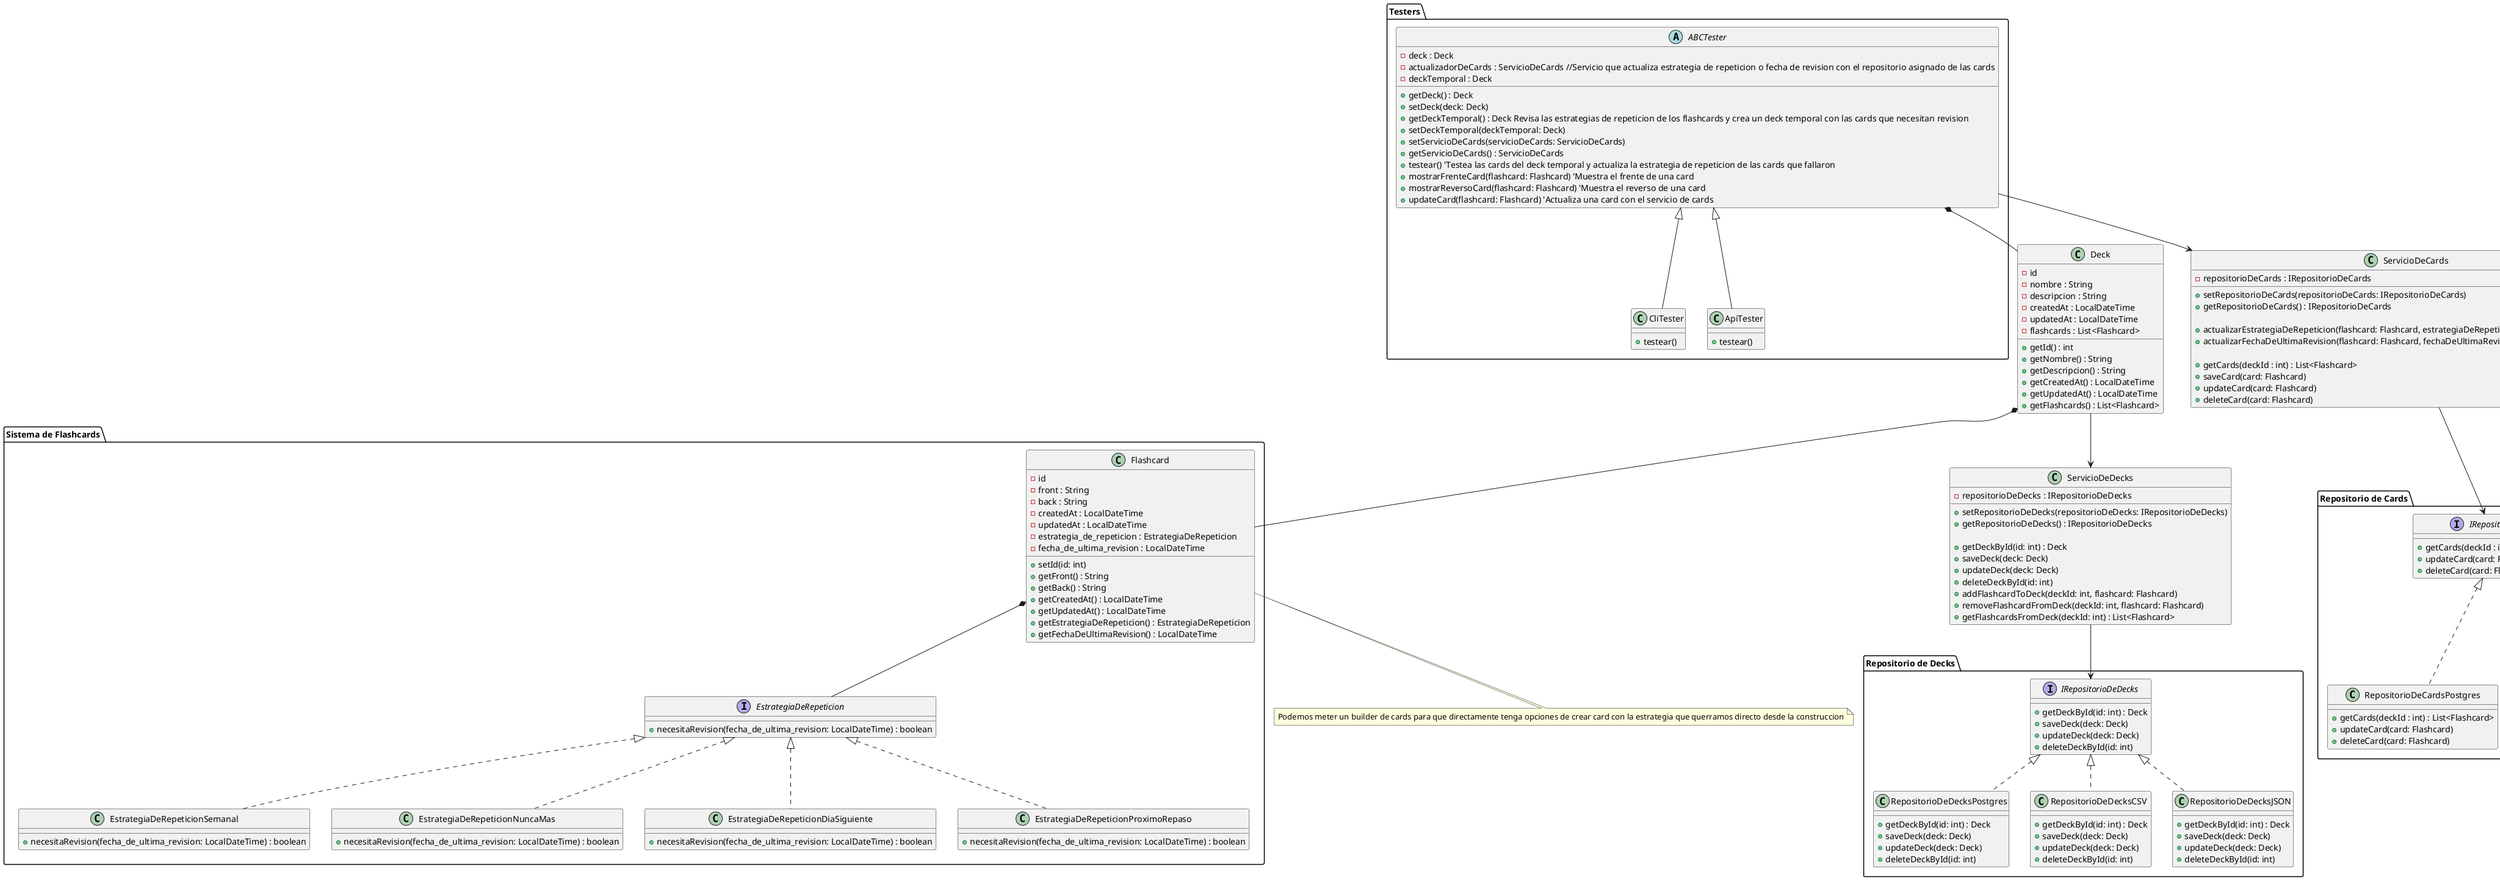 @startuml sistema_flashcards


package "Sistema de Flashcards" {

    class Flashcard {
        -id
        -front : String
        -back : String
        -createdAt : LocalDateTime
        -updatedAt : LocalDateTime
        -estrategia_de_repeticion : EstrategiaDeRepeticion
        -fecha_de_ultima_revision : LocalDateTime

        +setId(id: int)
        +getFront() : String
        +getBack() : String
        +getCreatedAt() : LocalDateTime
        +getUpdatedAt() : LocalDateTime
        +getEstrategiaDeRepeticion() : EstrategiaDeRepeticion
        +getFechaDeUltimaRevision() : LocalDateTime
        

    }

    interface EstrategiaDeRepeticion {
        +necesitaRevision(fecha_de_ultima_revision: LocalDateTime) : boolean
    }


    together {
        class EstrategiaDeRepeticionProximoRepaso implements EstrategiaDeRepeticion {
            +necesitaRevision(fecha_de_ultima_revision: LocalDateTime) : boolean
        }

        class EstrategiaDeRepeticionDiaSiguiente implements EstrategiaDeRepeticion {
            +necesitaRevision(fecha_de_ultima_revision: LocalDateTime) : boolean
        }

        class EstrategiaDeRepeticionNuncaMas implements EstrategiaDeRepeticion {
            +necesitaRevision(fecha_de_ultima_revision: LocalDateTime) : boolean
        }

        class EstrategiaDeRepeticionSemanal implements EstrategiaDeRepeticion {
            +necesitaRevision(fecha_de_ultima_revision: LocalDateTime) : boolean
        }
    }
}


class Deck{
    -id
    -nombre : String
    -descripcion : String
    -createdAt : LocalDateTime
    -updatedAt : LocalDateTime
    -flashcards : List<Flashcard>

    +getId() : int
    +getNombre() : String
    +getDescripcion() : String
    +getCreatedAt() : LocalDateTime
    +getUpdatedAt() : LocalDateTime
    +getFlashcards() : List<Flashcard>
}

package "Testers" {
    abstract class ABCTester{
        -deck : Deck
        -actualizadorDeCards : ServicioDeCards //Servicio que actualiza estrategia de repeticion o fecha de revision con el repositorio asignado de las cards
        -deckTemporal : Deck


        +getDeck() : Deck
        +setDeck(deck: Deck)
        +getDeckTemporal() : Deck Revisa las estrategias de repeticion de los flashcards y crea un deck temporal con las cards que necesitan revision
        +setDeckTemporal(deckTemporal: Deck)
        +setServicioDeCards(servicioDeCards: ServicioDeCards)
        +getServicioDeCards() : ServicioDeCards


        +testear() 'Testea las cards del deck temporal y actualiza la estrategia de repeticion de las cards que fallaron
        +mostrarFrenteCard(flashcard: Flashcard) 'Muestra el frente de una card
        +mostrarReversoCard(flashcard: Flashcard) 'Muestra el reverso de una card    
        +updateCard(flashcard: Flashcard) 'Actualiza una card con el servicio de cards
    }

    class CliTester extends ABCTester{
        +testear()
    }

    class ApiTester extends ABCTester{
        +testear()
    }

}

package "Repositorio de Cards" {
    interface IRepositorioDeCards{
        +getCards(deckId : int) : List<Flashcard>
        +updateCard(card: Flashcard)
        +deleteCard(card: Flashcard)
    }

    class RepositorioDeCardsPostgres implements IRepositorioDeCards{
        +getCards(deckId : int) : List<Flashcard>
        +updateCard(card: Flashcard)
        +deleteCard(card: Flashcard)
    }

    class RepositorioDeCardsCSV implements IRepositorioDeCards{
        +getCards() : List<Flashcard>
        +updateCard(card: Flashcard) 
        +deleteCard(card: Flashcard)
    }

    class RepositorioDeCardsJSON implements IRepositorioDeCards{
        +getCards() : List<Flashcard>
        +updateCard(card: Flashcard)
        +deleteCard(card: Flashcard)
    }
}

class ServicioDeCards{
    -repositorioDeCards : IRepositorioDeCards

    +setRepositorioDeCards(repositorioDeCards: IRepositorioDeCards)
    +getRepositorioDeCards() : IRepositorioDeCards

    +actualizarEstrategiaDeRepeticion(flashcard: Flashcard, estrategiaDeRepeticion: EstrategiaDeRepeticion)
    +actualizarFechaDeUltimaRevision(flashcard: Flashcard, fechaDeUltimaRevision: LocalDateTime)

    +getCards(deckId : int) : List<Flashcard>
    +saveCard(card: Flashcard)
    +updateCard(card: Flashcard)
    +deleteCard(card: Flashcard)
}


package "Repositorio de Decks" {
    interface IRepositorioDeDecks{
        +getDeckById(id: int) : Deck
        +saveDeck(deck: Deck)
        +updateDeck(deck: Deck)
        +deleteDeckById(id: int)
    }

    class RepositorioDeDecksPostgres implements IRepositorioDeDecks{
        +getDeckById(id: int) : Deck
        +saveDeck(deck: Deck)
        +updateDeck(deck: Deck)
        +deleteDeckById(id: int)
    }

    class RepositorioDeDecksCSV implements IRepositorioDeDecks{
        +getDeckById(id: int) : Deck
        +saveDeck(deck: Deck)
        +updateDeck(deck: Deck)
        +deleteDeckById(id: int)
    }

    class RepositorioDeDecksJSON implements IRepositorioDeDecks{
        +getDeckById(id: int) : Deck
        +saveDeck(deck: Deck)
        +updateDeck(deck: Deck)
        +deleteDeckById(id: int)
    }
}

class ServicioDeDecks{
    -repositorioDeDecks : IRepositorioDeDecks

    +setRepositorioDeDecks(repositorioDeDecks: IRepositorioDeDecks)
    +getRepositorioDeDecks() : IRepositorioDeDecks

    +getDeckById(id: int) : Deck
    +saveDeck(deck: Deck)
    +updateDeck(deck: Deck)
    +deleteDeckById(id: int)
    +addFlashcardToDeck(deckId: int, flashcard: Flashcard)
    +removeFlashcardFromDeck(deckId: int, flashcard: Flashcard)
    +getFlashcardsFromDeck(deckId: int) : List<Flashcard>
}




Flashcard *-- EstrategiaDeRepeticion
Deck *-- Flashcard
Deck --> ServicioDeDecks
ABCTester --> ServicioDeCards
ABCTester *-- Deck
ServicioDeCards --> IRepositorioDeCards
ServicioDeDecks --> IRepositorioDeDecks
    note bottom of Flashcard: Podemos meter un builder de cards para que directamente tenga opciones de crear card con la estrategia que querramos directo desde la construccion

@enduml
